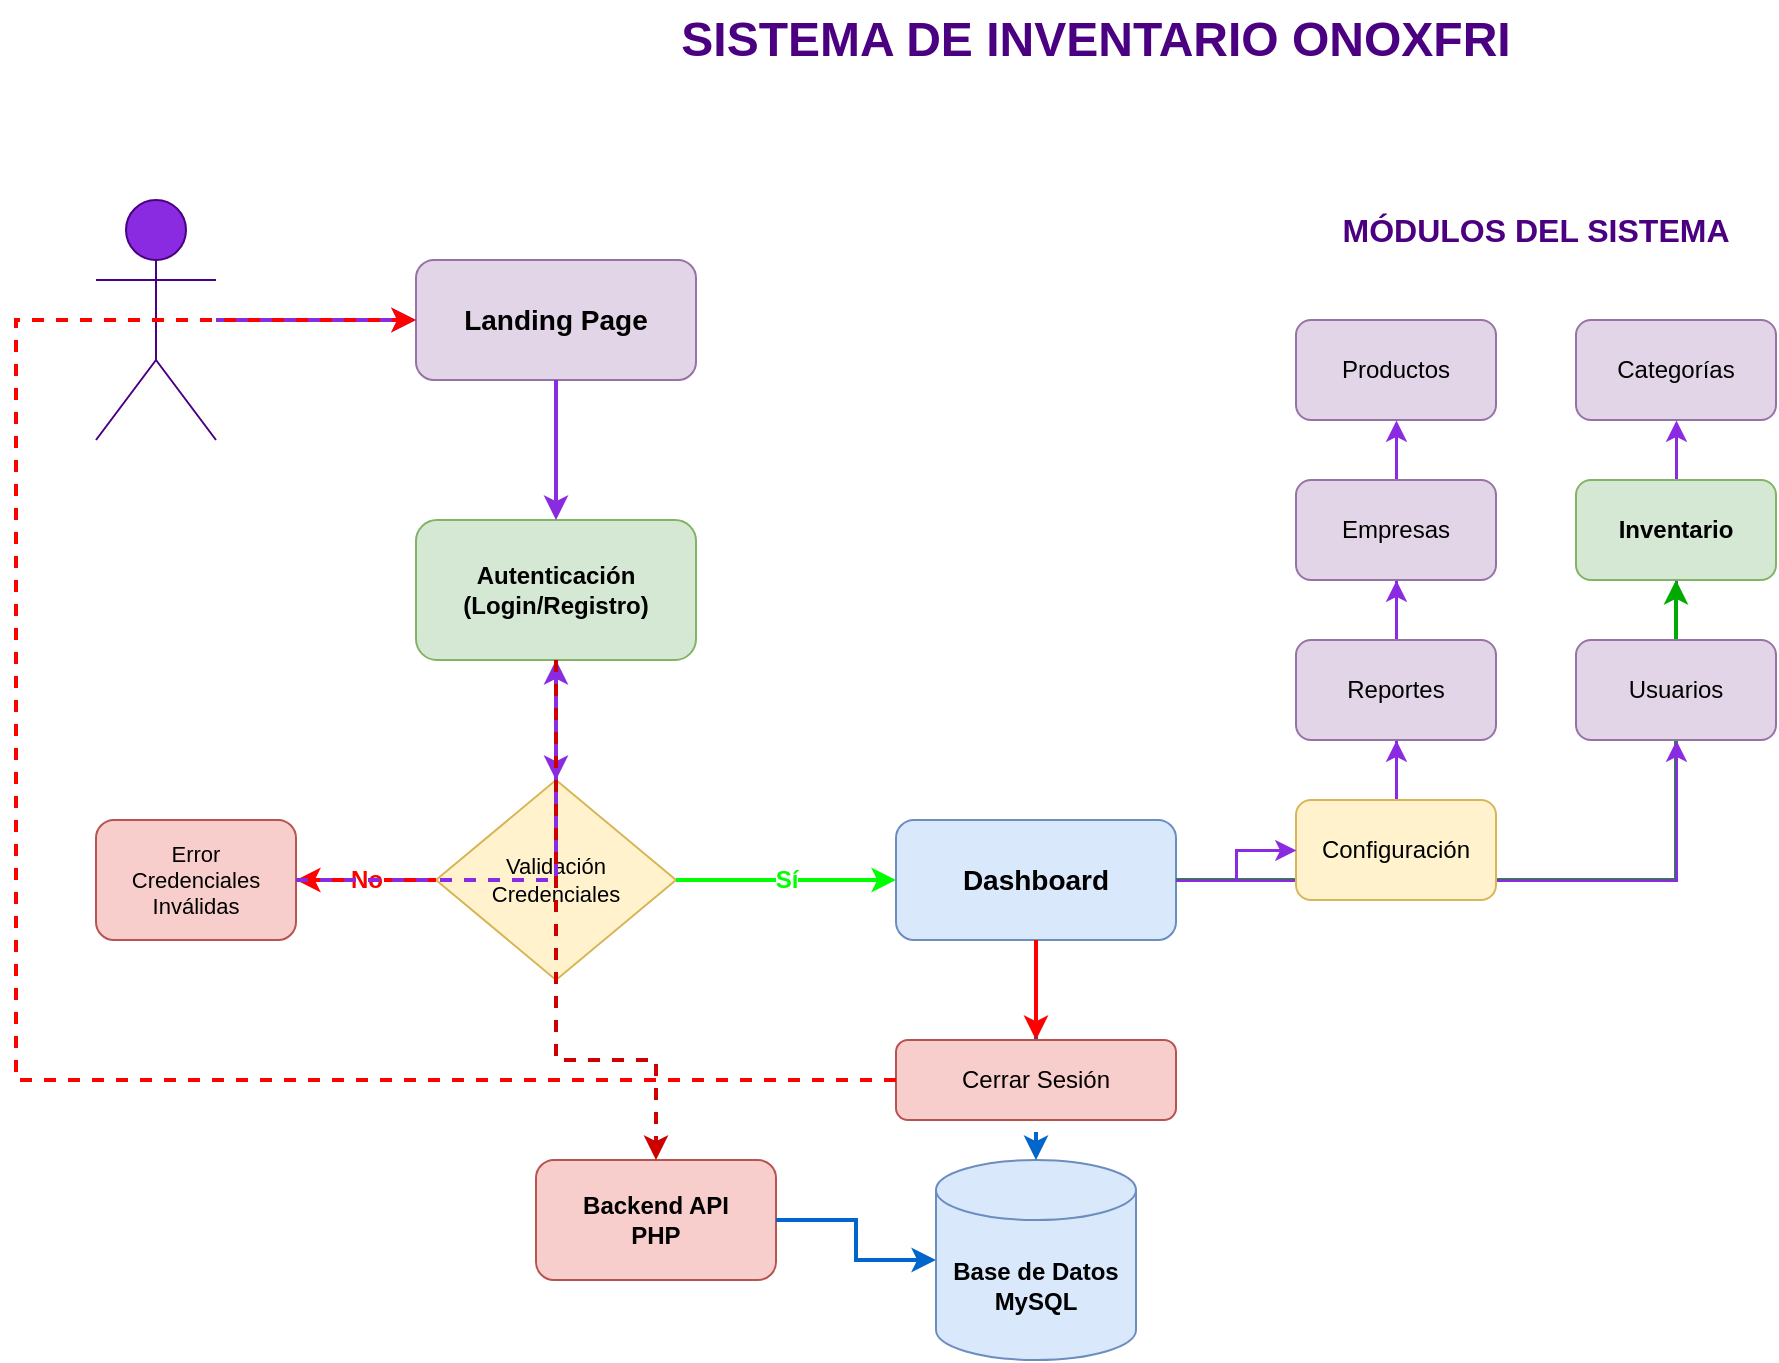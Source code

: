 <mxfile version="21.0.0" type="device">
  <diagram name="Sistema Onoxfri" id="onoxfri-flow">
    <mxGraphModel dx="1422" dy="794" grid="1" gridSize="10" guides="1" tooltips="1" connect="1" arrows="1" fold="1" page="1" pageScale="1" pageWidth="1169" pageHeight="827" math="0" shadow="0">
      <root>
        <mxCell id="0" />
        <mxCell id="1" parent="0" />
        
        <!-- Título -->
        <mxCell id="title" value="SISTEMA DE INVENTARIO ONOXFRI" style="text;html=1;strokeColor=none;fillColor=none;align=center;verticalAlign=middle;whiteSpace=wrap;rounded=0;fontSize=24;fontStyle=1;fontColor=#4B0082;" vertex="1" parent="1">
          <mxGeometry x="340" y="20" width="480" height="40" as="geometry" />
        </mxCell>
        
        <!-- Usuario -->
        <mxCell id="user" value="Usuario" style="shape=umlActor;verticalLabelPosition=bottom;verticalAlign=top;html=1;outlineConnect=0;fillColor=#8A2BE2;strokeColor=#4B0082;fontColor=#FFFFFF;" vertex="1" parent="1">
          <mxGeometry x="80" y="120" width="60" height="120" as="geometry" />
        </mxCell>
        
        <!-- Landing Page -->
        <mxCell id="landing" value="Landing Page" style="rounded=1;whiteSpace=wrap;html=1;fillColor=#E1D5E7;strokeColor=#9673A6;fontColor=#000000;fontSize=14;fontStyle=1;" vertex="1" parent="1">
          <mxGeometry x="240" y="150" width="140" height="60" as="geometry" />
        </mxCell>
        
        <mxCell id="edge1" style="edgeStyle=orthogonalEdgeStyle;rounded=0;orthogonalLoop=1;jettySize=auto;html=1;strokeColor=#8A2BE2;strokeWidth=2;" edge="1" parent="1" source="user" target="landing">
          <mxGeometry relative="1" as="geometry" />
        </mxCell>
        
        <!-- Autenticación -->
        <mxCell id="auth" value="Autenticación&#xa;(Login/Registro)" style="rounded=1;whiteSpace=wrap;html=1;fillColor=#D5E8D4;strokeColor=#82B366;fontColor=#000000;fontSize=12;fontStyle=1;" vertex="1" parent="1">
          <mxGeometry x="240" y="280" width="140" height="70" as="geometry" />
        </mxCell>
        
        <mxCell id="edge2" style="edgeStyle=orthogonalEdgeStyle;rounded=0;orthogonalLoop=1;jettySize=auto;html=1;strokeColor=#8A2BE2;strokeWidth=2;" edge="1" parent="1" source="landing" target="auth">
          <mxGeometry relative="1" as="geometry" />
        </mxCell>
        
        <!-- Validación -->
        <mxCell id="validation" value="Validación&#xa;Credenciales" style="rhombus;whiteSpace=wrap;html=1;fillColor=#FFF2CC;strokeColor=#D6B656;fontColor=#000000;fontSize=11;" vertex="1" parent="1">
          <mxGeometry x="250" y="410" width="120" height="100" as="geometry" />
        </mxCell>
        
        <mxCell id="edge3" style="edgeStyle=orthogonalEdgeStyle;rounded=0;orthogonalLoop=1;jettySize=auto;html=1;strokeColor=#8A2BE2;strokeWidth=2;" edge="1" parent="1" source="auth" target="validation">
          <mxGeometry relative="1" as="geometry" />
        </mxCell>
        
        <!-- Error -->
        <mxCell id="error" value="Error&#xa;Credenciales&#xa;Inválidas" style="rounded=1;whiteSpace=wrap;html=1;fillColor=#F8CECC;strokeColor=#B85450;fontColor=#000000;fontSize=11;" vertex="1" parent="1">
          <mxGeometry x="80" y="430" width="100" height="60" as="geometry" />
        </mxCell>
        
        <mxCell id="edge4" value="No" style="edgeStyle=orthogonalEdgeStyle;rounded=0;orthogonalLoop=1;jettySize=auto;html=1;strokeColor=#FF0000;strokeWidth=2;fontColor=#FF0000;fontSize=12;fontStyle=1;" edge="1" parent="1" source="validation" target="error">
          <mxGeometry relative="1" as="geometry" />
        </mxCell>
        
        <mxCell id="edge5" style="edgeStyle=orthogonalEdgeStyle;rounded=0;orthogonalLoop=1;jettySize=auto;html=1;strokeColor=#8A2BE2;strokeWidth=2;dashed=1;" edge="1" parent="1" source="error" target="auth">
          <mxGeometry relative="1" as="geometry" />
        </mxCell>
        
        <!-- Dashboard -->
        <mxCell id="dashboard" value="Dashboard" style="rounded=1;whiteSpace=wrap;html=1;fillColor=#DAE8FC;strokeColor=#6C8EBF;fontColor=#000000;fontSize=14;fontStyle=1;" vertex="1" parent="1">
          <mxGeometry x="480" y="430" width="140" height="60" as="geometry" />
        </mxCell>
        
        <mxCell id="edge6" value="Sí" style="edgeStyle=orthogonalEdgeStyle;rounded=0;orthogonalLoop=1;jettySize=auto;html=1;strokeColor=#00FF00;strokeWidth=2;fontColor=#00FF00;fontSize=12;fontStyle=1;" edge="1" parent="1" source="validation" target="dashboard">
          <mxGeometry relative="1" as="geometry" />
        </mxCell>
        
        <!-- Módulos del Sistema -->
        <mxCell id="modules-title" value="MÓDULOS DEL SISTEMA" style="text;html=1;strokeColor=none;fillColor=none;align=center;verticalAlign=middle;whiteSpace=wrap;rounded=0;fontSize=16;fontStyle=1;fontColor=#4B0082;" vertex="1" parent="1">
          <mxGeometry x="680" y="120" width="240" height="30" as="geometry" />
        </mxCell>
        
        <!-- Productos -->
        <mxCell id="productos" value="Productos" style="rounded=1;whiteSpace=wrap;html=1;fillColor=#E1D5E7;strokeColor=#9673A6;fontColor=#000000;fontSize=12;" vertex="1" parent="1">
          <mxGeometry x="680" y="180" width="100" height="50" as="geometry" />
        </mxCell>
        
        <mxCell id="edge7" style="edgeStyle=orthogonalEdgeStyle;rounded=0;orthogonalLoop=1;jettySize=auto;html=1;strokeColor=#8A2BE2;strokeWidth=1.5;" edge="1" parent="1" source="dashboard" target="productos">
          <mxGeometry relative="1" as="geometry" />
        </mxCell>
        
        <!-- Categorías -->
        <mxCell id="categorias" value="Categorías" style="rounded=1;whiteSpace=wrap;html=1;fillColor=#E1D5E7;strokeColor=#9673A6;fontColor=#000000;fontSize=12;" vertex="1" parent="1">
          <mxGeometry x="820" y="180" width="100" height="50" as="geometry" />
        </mxCell>
        
        <mxCell id="edge8" style="edgeStyle=orthogonalEdgeStyle;rounded=0;orthogonalLoop=1;jettySize=auto;html=1;strokeColor=#8A2BE2;strokeWidth=1.5;" edge="1" parent="1" source="dashboard" target="categorias">
          <mxGeometry relative="1" as="geometry" />
        </mxCell>
        
        <!-- Empresas -->
        <mxCell id="empresas" value="Empresas" style="rounded=1;whiteSpace=wrap;html=1;fillColor=#E1D5E7;strokeColor=#9673A6;fontColor=#000000;fontSize=12;" vertex="1" parent="1">
          <mxGeometry x="680" y="260" width="100" height="50" as="geometry" />
        </mxCell>
        
        <mxCell id="edge9" style="edgeStyle=orthogonalEdgeStyle;rounded=0;orthogonalLoop=1;jettySize=auto;html=1;strokeColor=#8A2BE2;strokeWidth=1.5;" edge="1" parent="1" source="dashboard" target="empresas">
          <mxGeometry relative="1" as="geometry" />
        </mxCell>
        
        <!-- Inventario -->
        <mxCell id="inventario" value="Inventario" style="rounded=1;whiteSpace=wrap;html=1;fillColor=#D5E8D4;strokeColor=#82B366;fontColor=#000000;fontSize=12;fontStyle=1;" vertex="1" parent="1">
          <mxGeometry x="820" y="260" width="100" height="50" as="geometry" />
        </mxCell>
        
        <mxCell id="edge10" style="edgeStyle=orthogonalEdgeStyle;rounded=0;orthogonalLoop=1;jettySize=auto;html=1;strokeColor=#00AA00;strokeWidth=2;" edge="1" parent="1" source="dashboard" target="inventario">
          <mxGeometry relative="1" as="geometry" />
        </mxCell>
        
        <!-- Reportes -->
        <mxCell id="reportes" value="Reportes" style="rounded=1;whiteSpace=wrap;html=1;fillColor=#E1D5E7;strokeColor=#9673A6;fontColor=#000000;fontSize=12;" vertex="1" parent="1">
          <mxGeometry x="680" y="340" width="100" height="50" as="geometry" />
        </mxCell>
        
        <mxCell id="edge11" style="edgeStyle=orthogonalEdgeStyle;rounded=0;orthogonalLoop=1;jettySize=auto;html=1;strokeColor=#8A2BE2;strokeWidth=1.5;" edge="1" parent="1" source="dashboard" target="reportes">
          <mxGeometry relative="1" as="geometry" />
        </mxCell>
        
        <!-- Usuarios -->
        <mxCell id="usuarios" value="Usuarios" style="rounded=1;whiteSpace=wrap;html=1;fillColor=#E1D5E7;strokeColor=#9673A6;fontColor=#000000;fontSize=12;" vertex="1" parent="1">
          <mxGeometry x="820" y="340" width="100" height="50" as="geometry" />
        </mxCell>
        
        <mxCell id="edge12" style="edgeStyle=orthogonalEdgeStyle;rounded=0;orthogonalLoop=1;jettySize=auto;html=1;strokeColor=#8A2BE2;strokeWidth=1.5;" edge="1" parent="1" source="dashboard" target="usuarios">
          <mxGeometry relative="1" as="geometry" />
        </mxCell>
        
        <!-- Configuración -->
        <mxCell id="config" value="Configuración" style="rounded=1;whiteSpace=wrap;html=1;fillColor=#FFF2CC;strokeColor=#D6B656;fontColor=#000000;fontSize=12;" vertex="1" parent="1">
          <mxGeometry x="680" y="420" width="100" height="50" as="geometry" />
        </mxCell>
        
        <mxCell id="edge13" style="edgeStyle=orthogonalEdgeStyle;rounded=0;orthogonalLoop=1;jettySize=auto;html=1;strokeColor=#8A2BE2;strokeWidth=1.5;" edge="1" parent="1" source="dashboard" target="config">
          <mxGeometry relative="1" as="geometry" />
        </mxCell>
        
        <!-- Base de Datos -->
        <mxCell id="database" value="Base de Datos&#xa;MySQL" style="shape=cylinder3;whiteSpace=wrap;html=1;boundedLbl=1;backgroundOutline=1;size=15;fillColor=#DAE8FC;strokeColor=#6C8EBF;fontColor=#000000;fontSize=12;fontStyle=1;" vertex="1" parent="1">
          <mxGeometry x="500" y="600" width="100" height="100" as="geometry" />
        </mxCell>
        
        <mxCell id="edge14" style="edgeStyle=orthogonalEdgeStyle;rounded=0;orthogonalLoop=1;jettySize=auto;html=1;strokeColor=#0066CC;strokeWidth=2;dashed=1;" edge="1" parent="1" source="dashboard" target="database">
          <mxGeometry relative="1" as="geometry" />
        </mxCell>
        
        <!-- Backend API -->
        <mxCell id="backend" value="Backend API&#xa;PHP" style="rounded=1;whiteSpace=wrap;html=1;fillColor=#F8CECC;strokeColor=#B85450;fontColor=#000000;fontSize=12;fontStyle=1;" vertex="1" parent="1">
          <mxGeometry x="300" y="600" width="120" height="60" as="geometry" />
        </mxCell>
        
        <mxCell id="edge16" style="edgeStyle=orthogonalEdgeStyle;rounded=0;orthogonalLoop=1;jettySize=auto;html=1;strokeColor=#CC0000;strokeWidth=2;dashed=1;" edge="1" parent="1" source="auth" target="backend">
          <mxGeometry relative="1" as="geometry">
            <Array as="points">
              <mxPoint x="310" y="550" />
              <mxPoint x="360" y="550" />
            </Array>
          </mxGeometry>
        </mxCell>
        
        <mxCell id="edge17" style="edgeStyle=orthogonalEdgeStyle;rounded=0;orthogonalLoop=1;jettySize=auto;html=1;strokeColor=#0066CC;strokeWidth=2;" edge="1" parent="1" source="backend" target="database">
          <mxGeometry relative="1" as="geometry" />
        </mxCell>
        
        <!-- Logout -->
        <mxCell id="logout" value="Cerrar Sesión" style="rounded=1;whiteSpace=wrap;html=1;fillColor=#F8CECC;strokeColor=#B85450;fontColor=#000000;fontSize=12;" vertex="1" parent="1">
          <mxGeometry x="480" y="540" width="140" height="40" as="geometry" />
        </mxCell>
        
        <mxCell id="edge18" style="edgeStyle=orthogonalEdgeStyle;rounded=0;orthogonalLoop=1;jettySize=auto;html=1;strokeColor=#FF0000;strokeWidth=2;" edge="1" parent="1" source="dashboard" target="logout">
          <mxGeometry relative="1" as="geometry" />
        </mxCell>
        
        <mxCell id="edge19" style="edgeStyle=orthogonalEdgeStyle;rounded=0;orthogonalLoop=1;jettySize=auto;html=1;strokeColor=#FF0000;strokeWidth=2;dashed=1;" edge="1" parent="1" source="logout" target="landing">
          <mxGeometry relative="1" as="geometry">
            <Array as="points">
              <mxPoint x="40" y="560" />
              <mxPoint x="40" y="180" />
            </Array>
          </mxGeometry>
        </mxCell>
        
      </root>
    </mxGraphModel>
  </diagram>
</mxfile>
